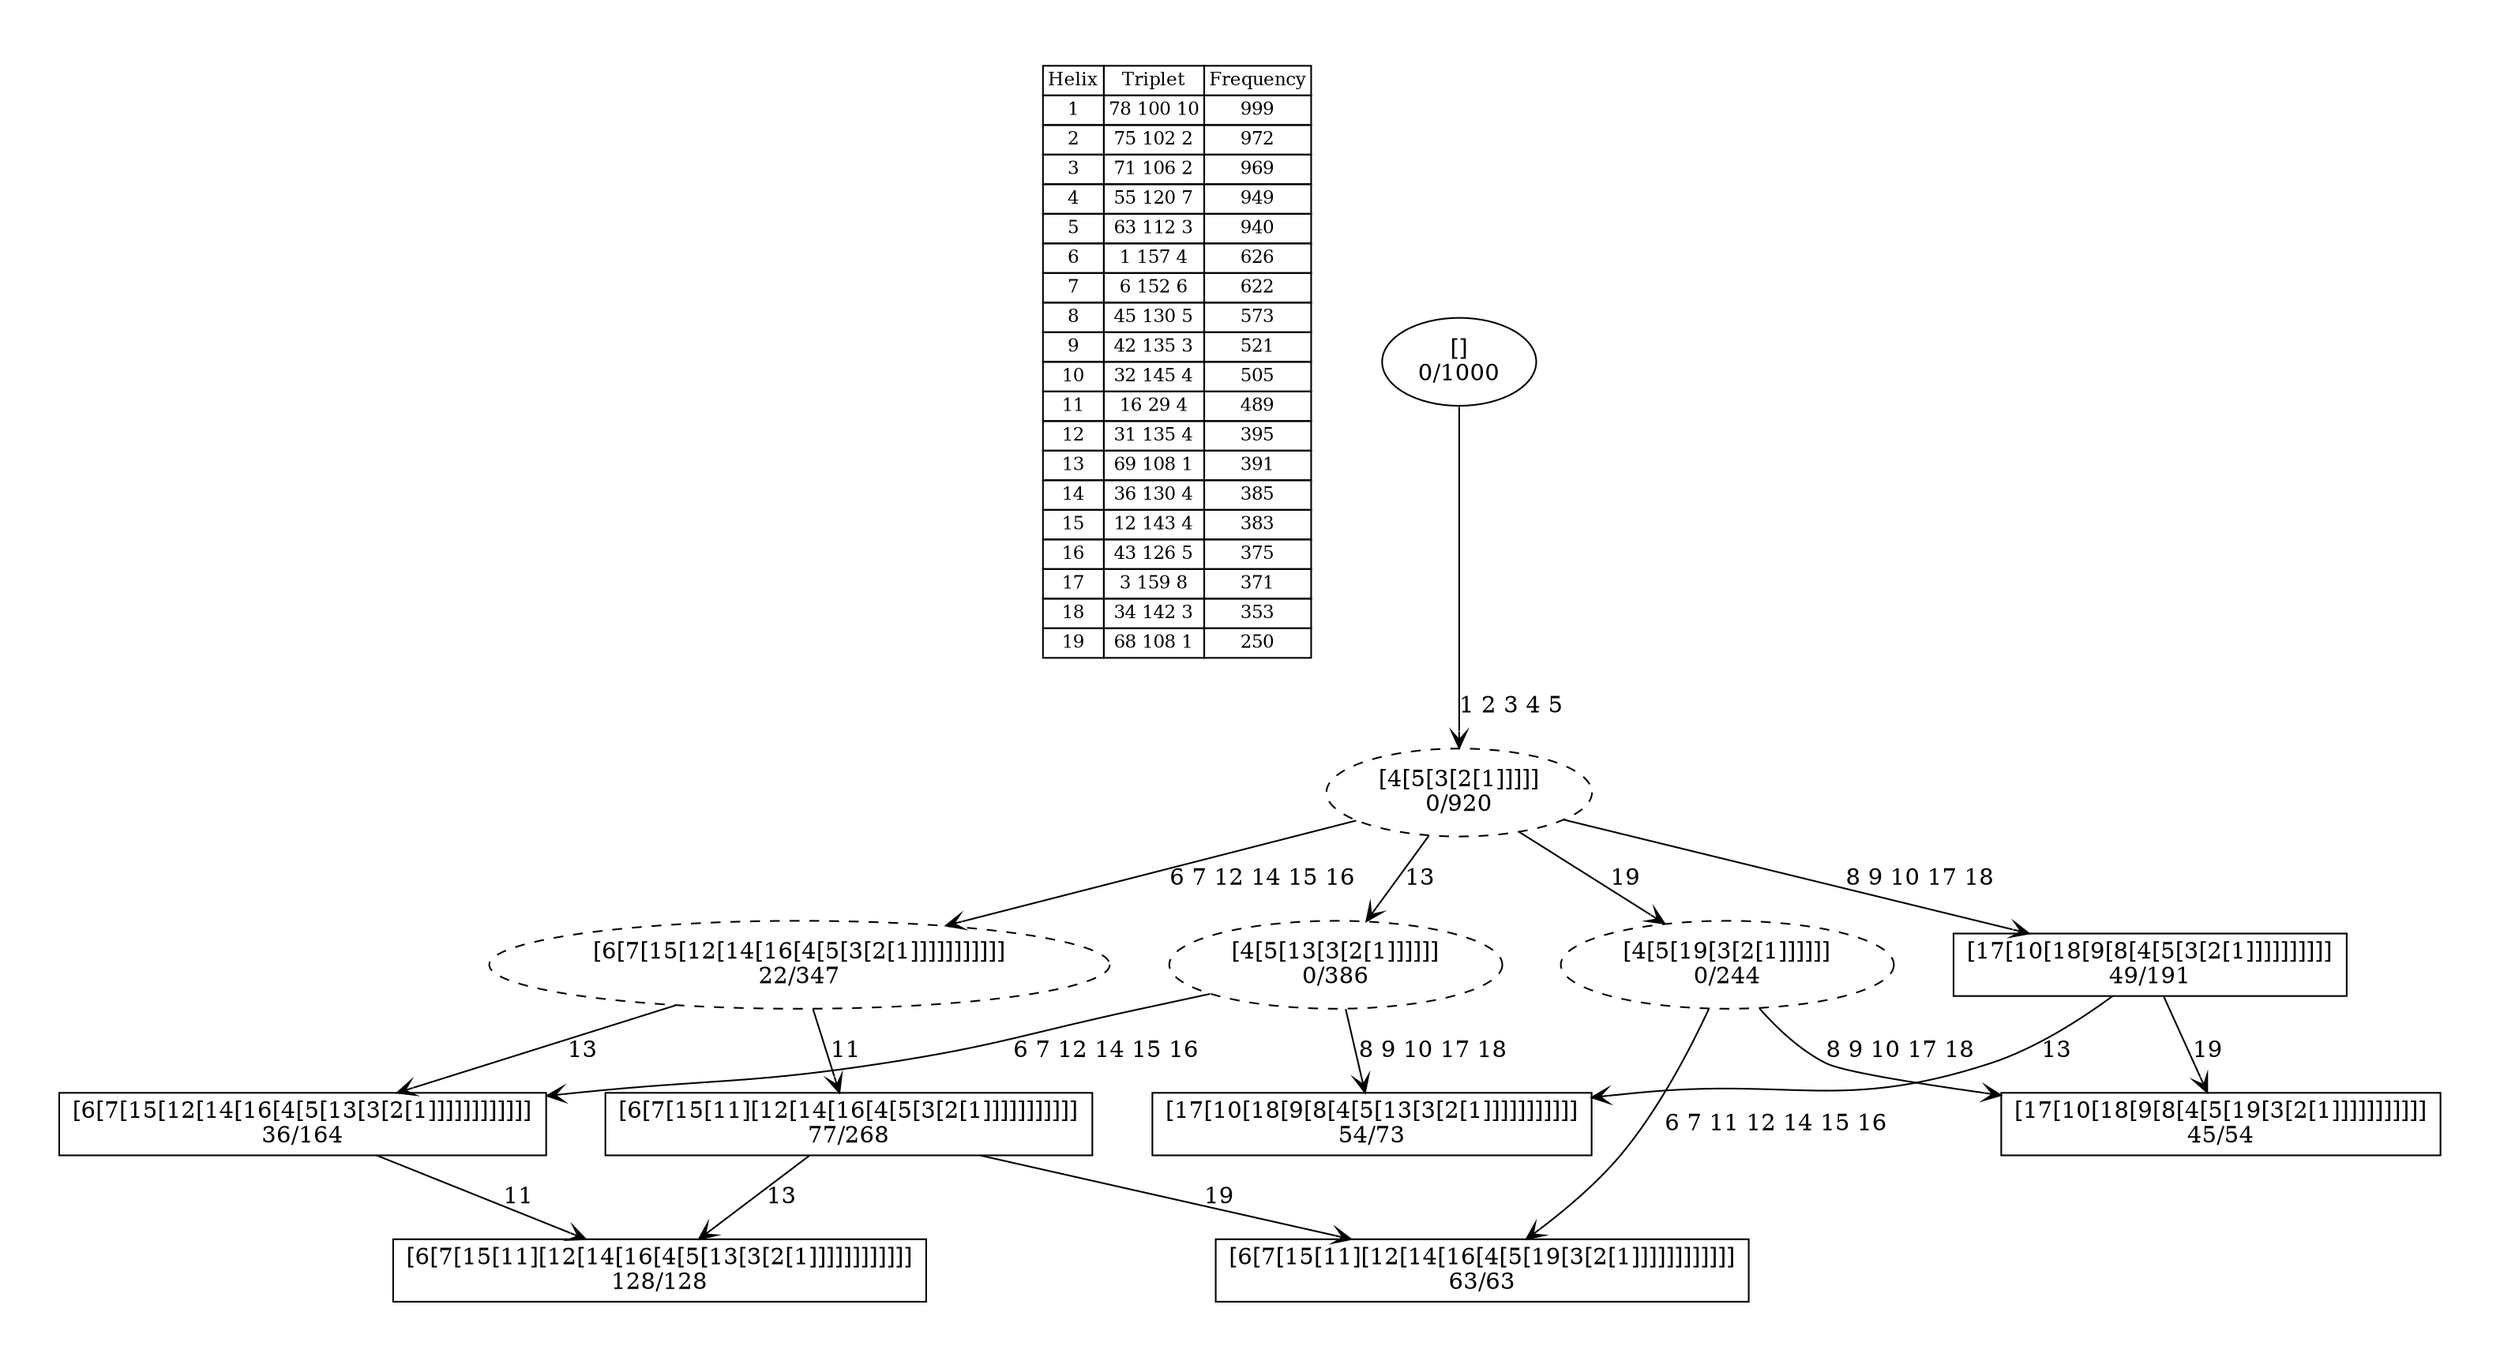 digraph G {
	pad = 0.5;
	nodesep = 0.5;
"legend" [label = < <table border="0" cellborder="1" cellspacing="0"><tr><td>Helix</td><td>Triplet</td><td>Frequency</td></tr>
<tr><td>1</td><td>78 100 10</td><td>999</td></tr>
<tr><td>2</td><td>75 102 2</td><td>972</td></tr>
<tr><td>3</td><td>71 106 2</td><td>969</td></tr>
<tr><td>4</td><td>55 120 7</td><td>949</td></tr>
<tr><td>5</td><td>63 112 3</td><td>940</td></tr>
<tr><td>6</td><td>1 157 4</td><td>626</td></tr>
<tr><td>7</td><td>6 152 6</td><td>622</td></tr>
<tr><td>8</td><td>45 130 5</td><td>573</td></tr>
<tr><td>9</td><td>42 135 3</td><td>521</td></tr>
<tr><td>10</td><td>32 145 4</td><td>505</td></tr>
<tr><td>11</td><td>16 29 4</td><td>489</td></tr>
<tr><td>12</td><td>31 135 4</td><td>395</td></tr>
<tr><td>13</td><td>69 108 1</td><td>391</td></tr>
<tr><td>14</td><td>36 130 4</td><td>385</td></tr>
<tr><td>15</td><td>12 143 4</td><td>383</td></tr>
<tr><td>16</td><td>43 126 5</td><td>375</td></tr>
<tr><td>17</td><td>3 159 8</td><td>371</td></tr>
<tr><td>18</td><td>34 142 3</td><td>353</td></tr>
<tr><td>19</td><td>68 108 1</td><td>250</td></tr>
</table>>, shape = plaintext, fontsize=11];
"1 2 3 4 5 6 7 11 12 13 14 15 16 " [shape = box];
"1 2 3 4 5 6 7 11 12 14 15 16 " [shape = box];
"1 2 3 4 5 6 7 11 12 14 15 16 19 " [shape = box];
"1 2 3 4 5 8 9 10 13 17 18 " [shape = box];
"1 2 3 4 5 8 9 10 17 18 " [shape = box];
"1 2 3 4 5 8 9 10 17 18 19 " [shape = box];
"1 2 3 4 5 6 7 12 13 14 15 16 " [shape = box];
"1 2 3 4 5 13 " [style = dashed];
"1 2 3 4 5 " [style = dashed];
"1 2 3 4 5 6 7 12 14 15 16 " [style = dashed];
"1 2 3 4 5 19 " [style = dashed];
"1 2 3 4 5 6 7 11 12 13 14 15 16 " [label = "[6[7[15[11][12[14[16[4[5[13[3[2[1]]]]]]]]]]]]\n128/128"];
"1 2 3 4 5 6 7 11 12 14 15 16 " [label = "[6[7[15[11][12[14[16[4[5[3[2[1]]]]]]]]]]]\n77/268"];
"1 2 3 4 5 6 7 11 12 14 15 16 19 " [label = "[6[7[15[11][12[14[16[4[5[19[3[2[1]]]]]]]]]]]]\n63/63"];
"1 2 3 4 5 8 9 10 13 17 18 " [label = "[17[10[18[9[8[4[5[13[3[2[1]]]]]]]]]]]\n54/73"];
"1 2 3 4 5 8 9 10 17 18 " [label = "[17[10[18[9[8[4[5[3[2[1]]]]]]]]]]\n49/191"];
"1 2 3 4 5 8 9 10 17 18 19 " [label = "[17[10[18[9[8[4[5[19[3[2[1]]]]]]]]]]]\n45/54"];
"1 2 3 4 5 6 7 12 13 14 15 16 " [label = "[6[7[15[12[14[16[4[5[13[3[2[1]]]]]]]]]]]]\n36/164"];
"1 2 3 4 5 13 " [label = "[4[5[13[3[2[1]]]]]]\n0/386"];
"1 2 3 4 5 " [label = "[4[5[3[2[1]]]]]\n0/920"];
"1 2 3 4 5 6 7 12 14 15 16 " [label = "[6[7[15[12[14[16[4[5[3[2[1]]]]]]]]]]]\n22/347"];
"1 2 3 4 5 19 " [label = "[4[5[19[3[2[1]]]]]]\n0/244"];
"" [label = "[]\n0/1000"];
"1 2 3 4 5 6 7 11 12 14 15 16 " -> "1 2 3 4 5 6 7 11 12 13 14 15 16 " [label = "13 ", arrowhead = vee];
"1 2 3 4 5 6 7 11 12 14 15 16 " -> "1 2 3 4 5 6 7 11 12 14 15 16 19 " [label = "19 ", arrowhead = vee];
"1 2 3 4 5 8 9 10 17 18 " -> "1 2 3 4 5 8 9 10 13 17 18 " [label = "13 ", arrowhead = vee];
"1 2 3 4 5 8 9 10 17 18 " -> "1 2 3 4 5 8 9 10 17 18 19 " [label = "19 ", arrowhead = vee];
"1 2 3 4 5 6 7 12 13 14 15 16 " -> "1 2 3 4 5 6 7 11 12 13 14 15 16 " [label = "11 ", arrowhead = vee];
"1 2 3 4 5 13 " -> "1 2 3 4 5 8 9 10 13 17 18 " [label = "8 9 10 17 18 ", arrowhead = vee];
"1 2 3 4 5 13 " -> "1 2 3 4 5 6 7 12 13 14 15 16 " [label = "6 7 12 14 15 16 ", arrowhead = vee];
"1 2 3 4 5 " -> "1 2 3 4 5 8 9 10 17 18 " [label = "8 9 10 17 18 ", arrowhead = vee];
"1 2 3 4 5 " -> "1 2 3 4 5 13 " [label = "13 ", arrowhead = vee];
"1 2 3 4 5 " -> "1 2 3 4 5 6 7 12 14 15 16 " [label = "6 7 12 14 15 16 ", arrowhead = vee];
"1 2 3 4 5 " -> "1 2 3 4 5 19 " [label = "19 ", arrowhead = vee];
"1 2 3 4 5 6 7 12 14 15 16 " -> "1 2 3 4 5 6 7 11 12 14 15 16 " [label = "11 ", arrowhead = vee];
"1 2 3 4 5 6 7 12 14 15 16 " -> "1 2 3 4 5 6 7 12 13 14 15 16 " [label = "13 ", arrowhead = vee];
"1 2 3 4 5 19 " -> "1 2 3 4 5 6 7 11 12 14 15 16 19 " [label = "6 7 11 12 14 15 16 ", arrowhead = vee];
"1 2 3 4 5 19 " -> "1 2 3 4 5 8 9 10 17 18 19 " [label = "8 9 10 17 18 ", arrowhead = vee];
"" -> "1 2 3 4 5 " [label = "1 2 3 4 5 ", arrowhead = vee];
}